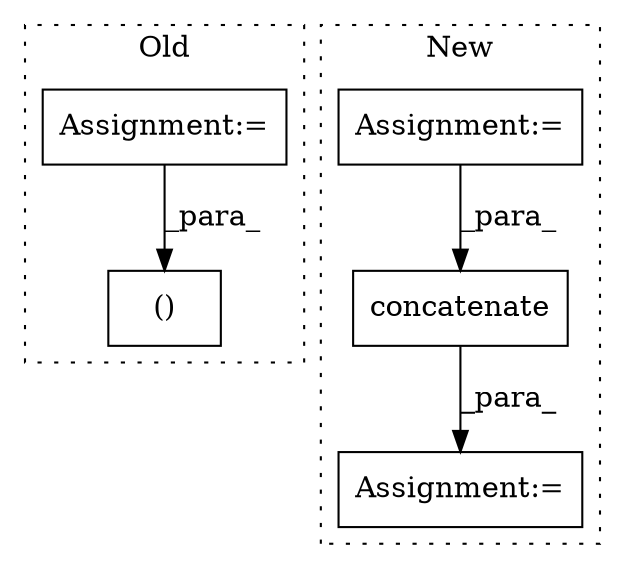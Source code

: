 digraph G {
subgraph cluster0 {
1 [label="()" a="106" s="4978" l="28" shape="box"];
5 [label="Assignment:=" a="7" s="4886" l="1" shape="box"];
label = "Old";
style="dotted";
}
subgraph cluster1 {
2 [label="concatenate" a="32" s="5556,5585" l="12,1" shape="box"];
3 [label="Assignment:=" a="7" s="5549" l="1" shape="box"];
4 [label="Assignment:=" a="7" s="4891" l="1" shape="box"];
label = "New";
style="dotted";
}
2 -> 3 [label="_para_"];
4 -> 2 [label="_para_"];
5 -> 1 [label="_para_"];
}